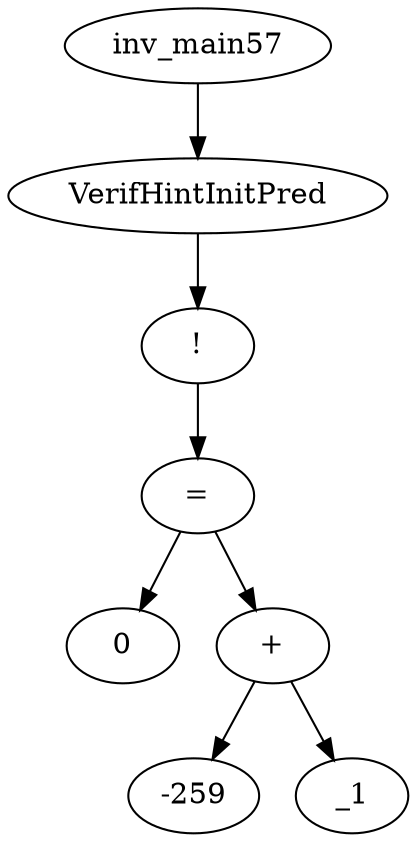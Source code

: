 digraph dag {
0 [label="inv_main57"];
1 [label="VerifHintInitPred"];
2 [label="!"];
3 [label="="];
4 [label="0"];
5 [label="+"];
6 [label="-259"];
7 [label="_1"];
0->1
1->2
2->3
3->5
3 -> 4
5->7
5 -> 6
}
